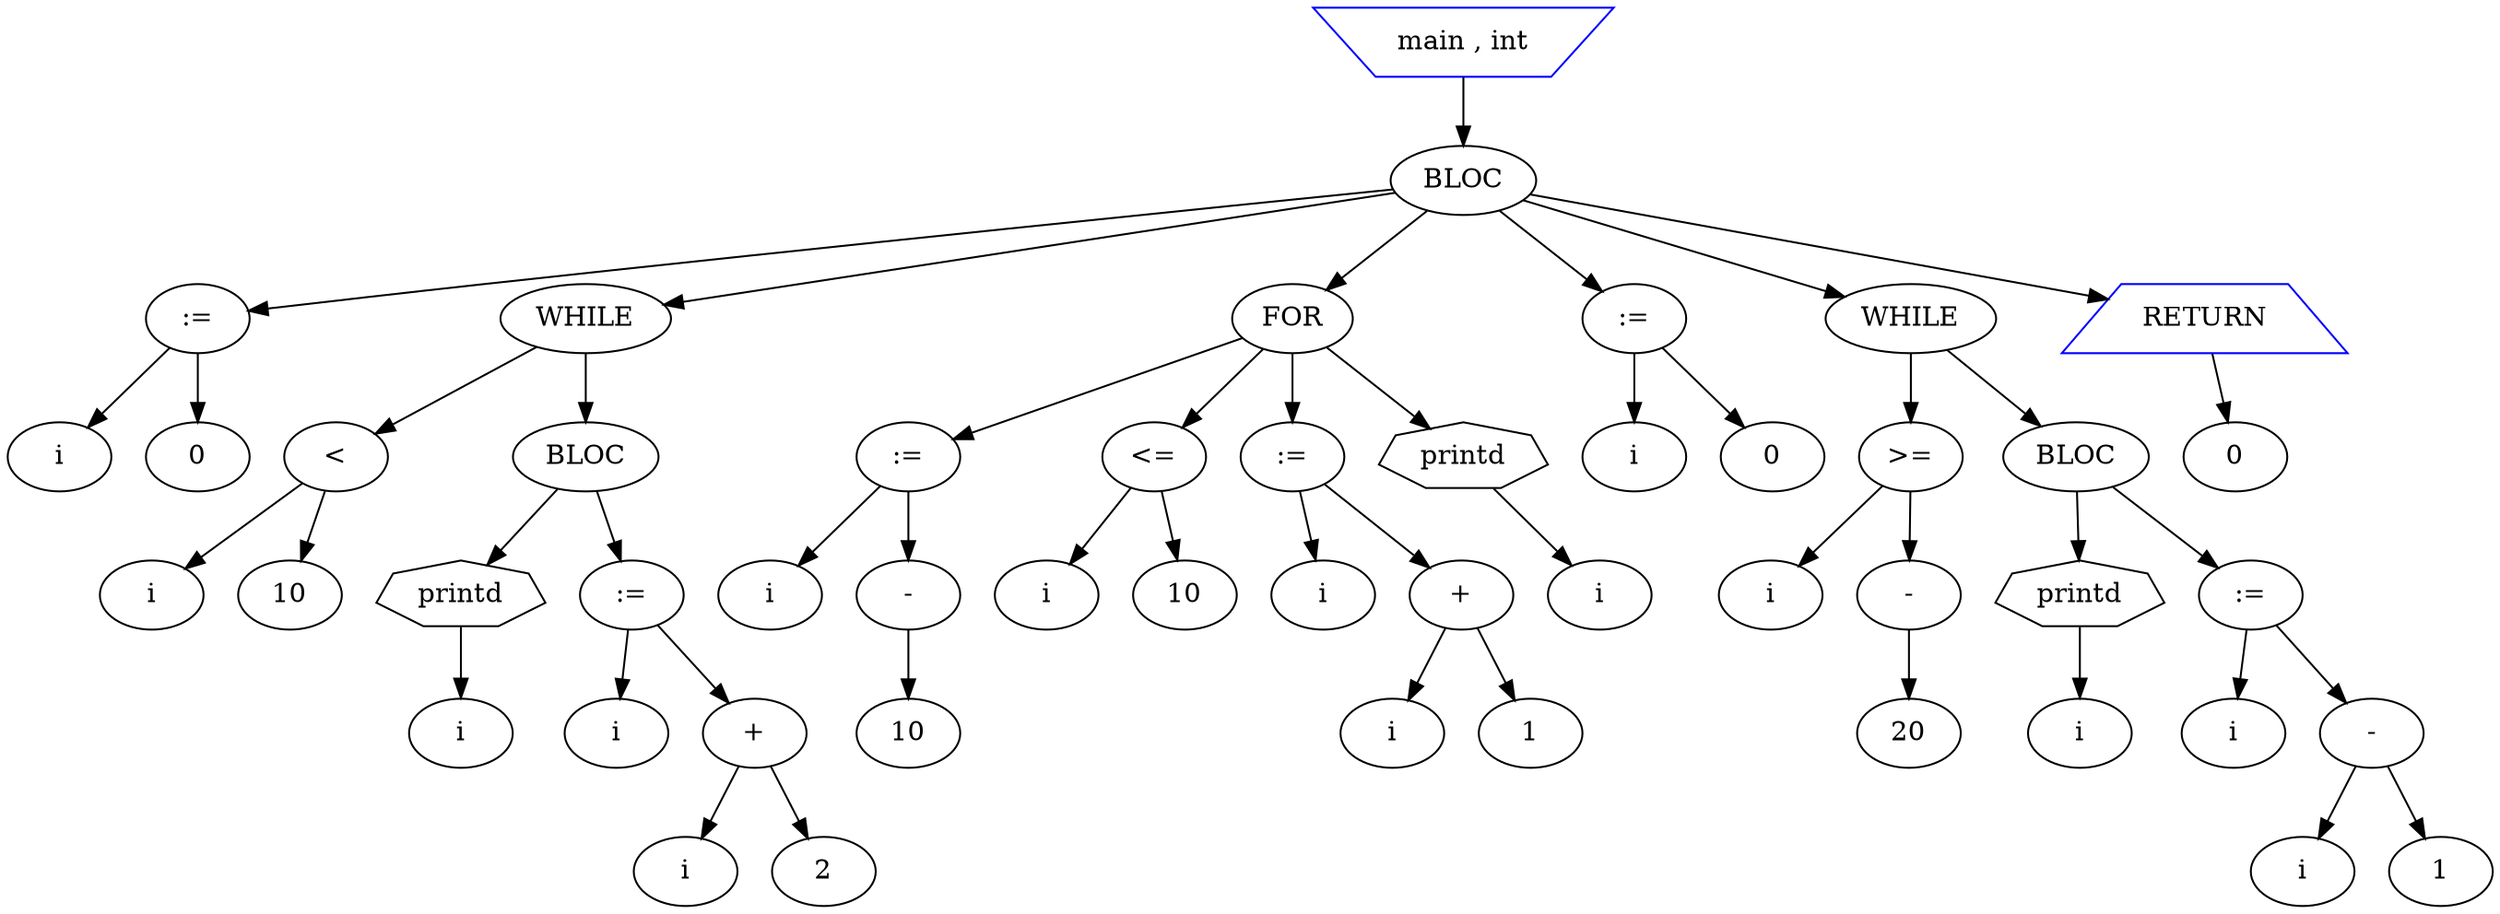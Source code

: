 digraph mon_graphe {

node_1 [label="main , int"shape=invtrapezium color=blue];
node_3 [label="BLOC"];
node_5 [label=":="];
node_6 [label="i"];
node_7 [label="0"];
node_9 [label="WHILE"];
node_10 [label="<"];
node_11 [label="i"];
node_12 [label="10"];
node_14 [label="BLOC"];
node_16 [label="printd"shape=septagon];
node_17 [label="i"];
node_19 [label=":="];
node_20 [label="i"];
node_21 [label="+"];
node_22 [label="i"];
node_23 [label="2"];
node_28 [label="FOR"];
node_29 [label=":="];
node_30 [label="i"];
node_31 [label="-"];
node_32 [label="10"];
node_35 [label="<="];
node_36 [label="i"];
node_37 [label="10"];
node_39 [label=":="];
node_40 [label="i"];
node_41 [label="+"];
node_42 [label="i"];
node_43 [label="1"];
node_46 [label="printd"shape=septagon];
node_47 [label="i"];
node_50 [label=":="];
node_51 [label="i"];
node_52 [label="0"];
node_54 [label="WHILE"];
node_55 [label=">="];
node_56 [label="i"];
node_57 [label="-"];
node_58 [label="20"];
node_61 [label="BLOC"];
node_63 [label="printd"shape=septagon];
node_64 [label="i"];
node_66 [label=":="];
node_67 [label="i"];
node_68 [label="-"];
node_69 [label="i"];
node_70 [label="1"];
node_75 [label="RETURN"shape=trapezium color=blue];
node_76 [label="0"];
node_1 -> node_3;
node_3 -> node_5;
node_3 -> node_9;
node_3 -> node_28;
node_3 -> node_50;
node_3 -> node_54;
node_3 -> node_75;
node_5 -> node_6;
node_5 -> node_7;
node_9 -> node_10;
node_9 -> node_14;
node_10 -> node_11;
node_10 -> node_12;
node_14 -> node_16;
node_14 -> node_19;
node_16 -> node_17;
node_19 -> node_20;
node_19 -> node_21;
node_21 -> node_22;
node_21 -> node_23;
node_28 -> node_29;
node_28 -> node_35;
node_28 -> node_39;
node_28 -> node_46;
node_29 -> node_30;
node_29 -> node_31;
node_31 -> node_32;
node_35 -> node_36;
node_35 -> node_37;
node_39 -> node_40;
node_39 -> node_41;
node_41 -> node_42;
node_41 -> node_43;
node_46 -> node_47;
node_50 -> node_51;
node_50 -> node_52;
node_54 -> node_55;
node_54 -> node_61;
node_55 -> node_56;
node_55 -> node_57;
node_57 -> node_58;
node_61 -> node_63;
node_61 -> node_66;
node_63 -> node_64;
node_66 -> node_67;
node_66 -> node_68;
node_68 -> node_69;
node_68 -> node_70;
node_75 -> node_76;
}